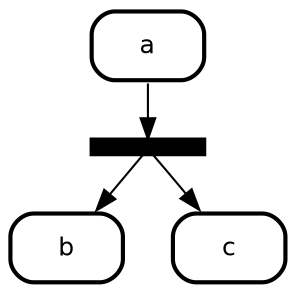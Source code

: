 digraph "state transitions" {
  fontname="Helvetica" fontsize=12 penwidth=2.0 splines=true ordering=out compound=true overlap=scale nodesep=0.3 ranksep=0.1
  node [shape=plaintext style=filled fillcolor="#FFFFFF01" fontname=Helvetica fontsize=12 penwidth=2.0]
  edge [fontname=Helvetica fontsize=10]

  "a" [margin=0 class="state regular" color="black" label= <
    <table align="center" cellborder="0" border="2" style="rounded" width="48">
      <tr><td width="48" cellpadding="7">a</td></tr>
    </table>
  >]
  "b" [margin=0 class="state regular" color="black" label= <
    <table align="center" cellborder="0" border="2" style="rounded" width="48">
      <tr><td width="48" cellpadding="7">b</td></tr>
    </table>
  >]
  "c" [margin=0 class="state regular" color="black" label= <
    <table align="center" cellborder="0" border="2" style="rounded" width="48">
      <tr><td width="48" cellpadding="7">c</td></tr>
    </table>
  >]
  "]" [shape=rect fixedsize=true label=" " style=filled class="state fork" color="black" fillcolor="black" height=0.1]

  "a" -> "]" [label="    \l" color="black" fontcolor="black" class="transition"]
  "]" -> "b" [label="    \l" color="black" fontcolor="black" class="transition"]
  "]" -> "c" [label="    \l" color="black" fontcolor="black" class="transition"]
}
